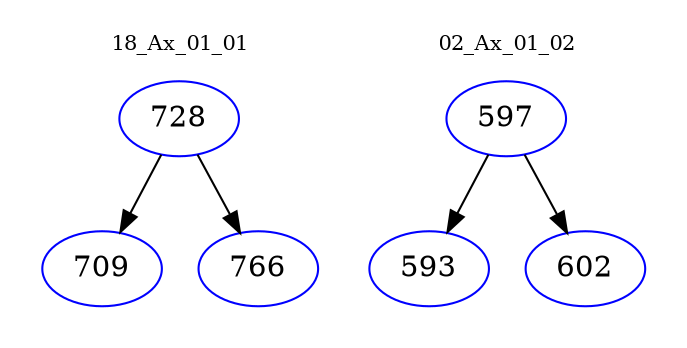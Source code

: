 digraph{
subgraph cluster_0 {
color = white
label = "18_Ax_01_01";
fontsize=10;
T0_728 [label="728", color="blue"]
T0_728 -> T0_709 [color="black"]
T0_709 [label="709", color="blue"]
T0_728 -> T0_766 [color="black"]
T0_766 [label="766", color="blue"]
}
subgraph cluster_1 {
color = white
label = "02_Ax_01_02";
fontsize=10;
T1_597 [label="597", color="blue"]
T1_597 -> T1_593 [color="black"]
T1_593 [label="593", color="blue"]
T1_597 -> T1_602 [color="black"]
T1_602 [label="602", color="blue"]
}
}
